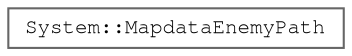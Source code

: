 digraph "Graphical Class Hierarchy"
{
 // LATEX_PDF_SIZE
  bgcolor="transparent";
  edge [fontname=FreeMono,fontsize=10,labelfontname=FreeMono,labelfontsize=10];
  node [fontname=FreeMono,fontsize=10,shape=box,height=0.2,width=0.4];
  rankdir="LR";
  Node0 [label="System::MapdataEnemyPath",height=0.2,width=0.4,color="grey40", fillcolor="white", style="filled",URL="$class_system_1_1_mapdata_enemy_path.html",tooltip=" "];
}
